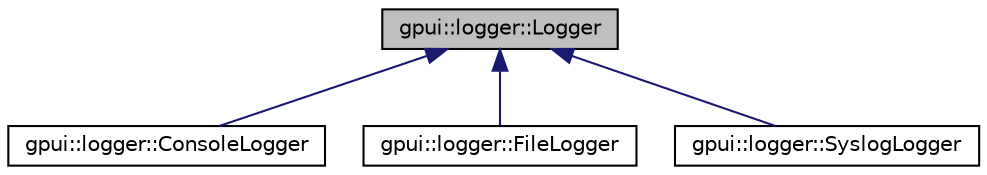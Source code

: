 digraph "gpui::logger::Logger"
{
 // LATEX_PDF_SIZE
  edge [fontname="Helvetica",fontsize="10",labelfontname="Helvetica",labelfontsize="10"];
  node [fontname="Helvetica",fontsize="10",shape=record];
  Node1 [label="gpui::logger::Logger",height=0.2,width=0.4,color="black", fillcolor="grey75", style="filled", fontcolor="black",tooltip="Abstract logger."];
  Node1 -> Node2 [dir="back",color="midnightblue",fontsize="10",style="solid",fontname="Helvetica"];
  Node2 [label="gpui::logger::ConsoleLogger",height=0.2,width=0.4,color="black", fillcolor="white", style="filled",URL="$classgpui_1_1logger_1_1_console_logger.html",tooltip="Implementation of logger which logs messages to console."];
  Node1 -> Node3 [dir="back",color="midnightblue",fontsize="10",style="solid",fontname="Helvetica"];
  Node3 [label="gpui::logger::FileLogger",height=0.2,width=0.4,color="black", fillcolor="white", style="filled",URL="$classgpui_1_1logger_1_1_file_logger.html",tooltip="Implementation of logger which logs messages to a file."];
  Node1 -> Node4 [dir="back",color="midnightblue",fontsize="10",style="solid",fontname="Helvetica"];
  Node4 [label="gpui::logger::SyslogLogger",height=0.2,width=0.4,color="black", fillcolor="white", style="filled",URL="$classgpui_1_1logger_1_1_syslog_logger.html",tooltip="Implementation of logger which logs messages to syslog."];
}
